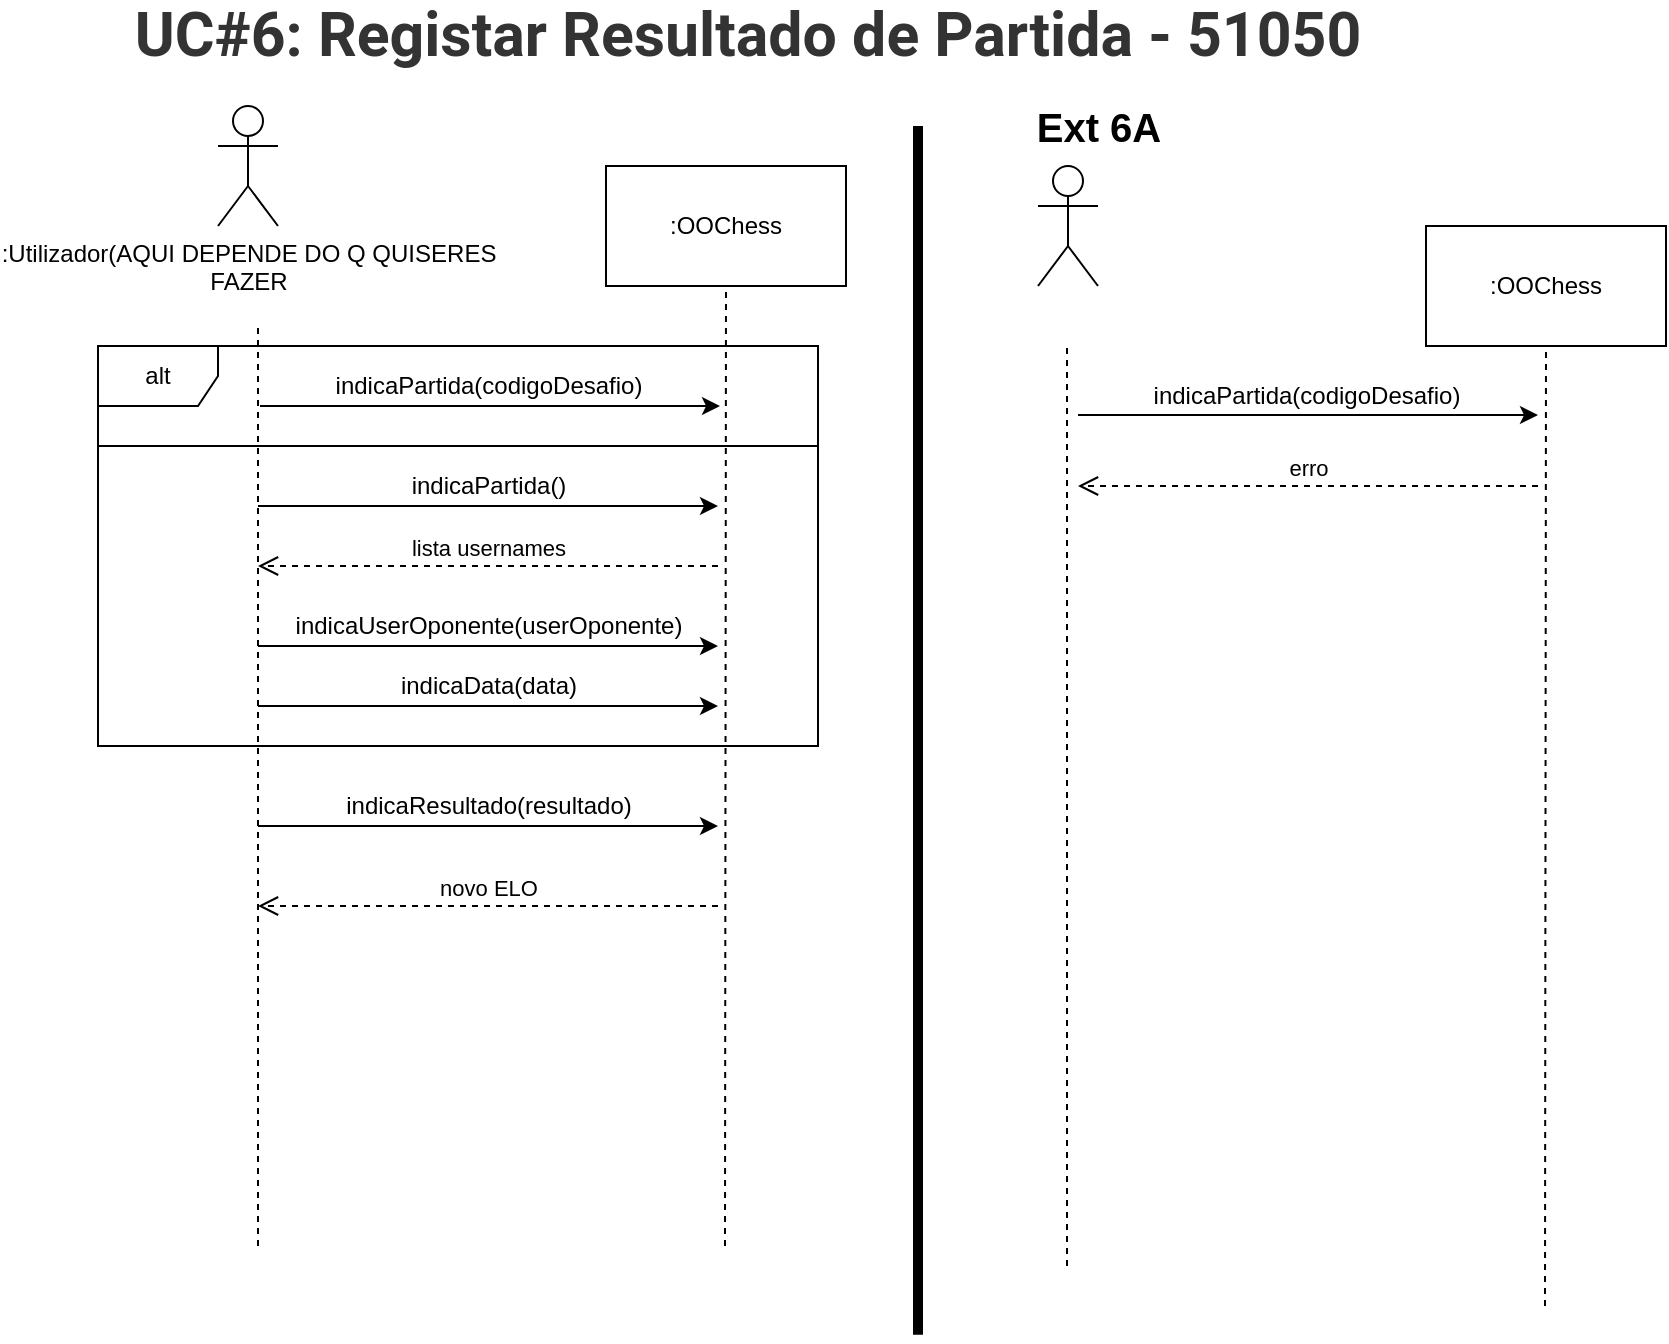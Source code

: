 <mxfile version="14.4.4" type="device"><diagram id="lAatPXI5rVU7KdKESi_a" name="UC6"><mxGraphModel dx="2329" dy="641" grid="1" gridSize="10" guides="1" tooltips="1" connect="1" arrows="1" fold="1" page="1" pageScale="1" pageWidth="827" pageHeight="1169" math="0" shadow="0"><root><mxCell id="0"/><mxCell id="1" parent="0"/><mxCell id="jlftb3fajzzuPo_1C0K0-31" value="alt" style="shape=umlFrame;whiteSpace=wrap;html=1;" vertex="1" parent="1"><mxGeometry x="40" y="190" width="360" height="50" as="geometry"/></mxCell><mxCell id="jlftb3fajzzuPo_1C0K0-34" value="" style="html=1;fillColor=none;" vertex="1" parent="1"><mxGeometry x="40" y="240" width="360" height="150" as="geometry"/></mxCell><mxCell id="jlftb3fajzzuPo_1C0K0-1" value="&lt;h2 id=&quot;yui_3_17_2_1_1615818344883_52&quot; style=&quot;box-sizing: border-box ; margin: 0px 0px 10px ; line-height: 1.2 ; font-size: 1.9rem ; color: rgb(51 , 51 , 51) ; font-family: &amp;#34;roboto&amp;#34; , sans-serif ; text-align: left&quot;&gt;UC#6: Registar Resultado de Partida - 51050&lt;/h2&gt;" style="text;html=1;strokeColor=none;fillColor=none;align=center;verticalAlign=middle;whiteSpace=wrap;rounded=0;" vertex="1" parent="1"><mxGeometry y="30" width="730" height="20" as="geometry"/></mxCell><mxCell id="jlftb3fajzzuPo_1C0K0-2" value=":Utilizador(AQUI DEPENDE DO Q QUISERES&lt;br&gt;FAZER" style="shape=umlActor;verticalLabelPosition=bottom;verticalAlign=top;html=1;outlineConnect=0;" vertex="1" parent="1"><mxGeometry x="100" y="70" width="30" height="60" as="geometry"/></mxCell><mxCell id="jlftb3fajzzuPo_1C0K0-3" value=":OOChess" style="rounded=0;whiteSpace=wrap;html=1;" vertex="1" parent="1"><mxGeometry x="294" y="100" width="120" height="60" as="geometry"/></mxCell><mxCell id="jlftb3fajzzuPo_1C0K0-10" value="" style="endArrow=none;dashed=1;html=1;" edge="1" parent="1"><mxGeometry width="50" height="50" relative="1" as="geometry"><mxPoint x="120" y="640" as="sourcePoint"/><mxPoint x="120" y="180" as="targetPoint"/></mxGeometry></mxCell><mxCell id="jlftb3fajzzuPo_1C0K0-11" value="" style="endArrow=none;dashed=1;html=1;entryX=0.5;entryY=1;entryDx=0;entryDy=0;" edge="1" parent="1" target="jlftb3fajzzuPo_1C0K0-3"><mxGeometry width="50" height="50" relative="1" as="geometry"><mxPoint x="353.5" y="640" as="sourcePoint"/><mxPoint x="353.5" y="180" as="targetPoint"/></mxGeometry></mxCell><mxCell id="jlftb3fajzzuPo_1C0K0-14" value="" style="endArrow=classic;html=1;" edge="1" parent="1"><mxGeometry width="50" height="50" relative="1" as="geometry"><mxPoint x="121" y="220" as="sourcePoint"/><mxPoint x="351" y="220" as="targetPoint"/></mxGeometry></mxCell><mxCell id="jlftb3fajzzuPo_1C0K0-15" value="indicaPartida(codigoDesafio)" style="text;html=1;align=center;verticalAlign=middle;resizable=0;points=[];autosize=1;" vertex="1" parent="1"><mxGeometry x="150" y="200" width="170" height="20" as="geometry"/></mxCell><mxCell id="jlftb3fajzzuPo_1C0K0-17" value="" style="endArrow=classic;html=1;" edge="1" parent="1"><mxGeometry width="50" height="50" relative="1" as="geometry"><mxPoint x="120" y="270" as="sourcePoint"/><mxPoint x="350" y="270" as="targetPoint"/></mxGeometry></mxCell><mxCell id="jlftb3fajzzuPo_1C0K0-20" value="indicaPartida()" style="text;html=1;align=center;verticalAlign=middle;resizable=0;points=[];autosize=1;" vertex="1" parent="1"><mxGeometry x="190" y="250" width="90" height="20" as="geometry"/></mxCell><mxCell id="jlftb3fajzzuPo_1C0K0-21" value="lista usernames" style="html=1;verticalAlign=bottom;endArrow=open;dashed=1;endSize=8;" edge="1" parent="1"><mxGeometry relative="1" as="geometry"><mxPoint x="350" y="300" as="sourcePoint"/><mxPoint x="120" y="300" as="targetPoint"/></mxGeometry></mxCell><mxCell id="jlftb3fajzzuPo_1C0K0-22" value="" style="endArrow=classic;html=1;" edge="1" parent="1"><mxGeometry width="50" height="50" relative="1" as="geometry"><mxPoint x="120" y="340" as="sourcePoint"/><mxPoint x="350" y="340" as="targetPoint"/></mxGeometry></mxCell><mxCell id="jlftb3fajzzuPo_1C0K0-23" value="indicaUserOponente(userOponente)" style="text;html=1;align=center;verticalAlign=middle;resizable=0;points=[];autosize=1;" vertex="1" parent="1"><mxGeometry x="130" y="320" width="210" height="20" as="geometry"/></mxCell><mxCell id="jlftb3fajzzuPo_1C0K0-24" value="" style="endArrow=classic;html=1;" edge="1" parent="1"><mxGeometry width="50" height="50" relative="1" as="geometry"><mxPoint x="120" y="370" as="sourcePoint"/><mxPoint x="350" y="370" as="targetPoint"/></mxGeometry></mxCell><mxCell id="jlftb3fajzzuPo_1C0K0-25" value="indicaData(data)" style="text;html=1;align=center;verticalAlign=middle;resizable=0;points=[];autosize=1;" vertex="1" parent="1"><mxGeometry x="185" y="350" width="100" height="20" as="geometry"/></mxCell><mxCell id="jlftb3fajzzuPo_1C0K0-27" value="" style="endArrow=classic;html=1;" edge="1" parent="1"><mxGeometry width="50" height="50" relative="1" as="geometry"><mxPoint x="120" y="430" as="sourcePoint"/><mxPoint x="350" y="430" as="targetPoint"/></mxGeometry></mxCell><mxCell id="jlftb3fajzzuPo_1C0K0-28" value="indicaResultado(resultado)" style="text;html=1;align=center;verticalAlign=middle;resizable=0;points=[];autosize=1;" vertex="1" parent="1"><mxGeometry x="155" y="410" width="160" height="20" as="geometry"/></mxCell><mxCell id="jlftb3fajzzuPo_1C0K0-29" value="novo ELO" style="html=1;verticalAlign=bottom;endArrow=open;dashed=1;endSize=8;" edge="1" parent="1"><mxGeometry relative="1" as="geometry"><mxPoint x="350" y="470" as="sourcePoint"/><mxPoint x="120" y="470" as="targetPoint"/></mxGeometry></mxCell><mxCell id="jlftb3fajzzuPo_1C0K0-36" value="&lt;b&gt;&lt;font style=&quot;font-size: 20px&quot;&gt;Ext 6A&lt;/font&gt;&lt;/b&gt;" style="text;html=1;align=center;verticalAlign=middle;resizable=0;points=[];autosize=1;" vertex="1" parent="1"><mxGeometry x="500" y="70" width="80" height="20" as="geometry"/></mxCell><mxCell id="jlftb3fajzzuPo_1C0K0-37" value="" style="shape=umlActor;verticalLabelPosition=bottom;verticalAlign=top;html=1;outlineConnect=0;" vertex="1" parent="1"><mxGeometry x="510" y="100" width="30" height="60" as="geometry"/></mxCell><mxCell id="jlftb3fajzzuPo_1C0K0-38" value=":OOChess" style="rounded=0;whiteSpace=wrap;html=1;" vertex="1" parent="1"><mxGeometry x="704" y="130" width="120" height="60" as="geometry"/></mxCell><mxCell id="jlftb3fajzzuPo_1C0K0-39" value="" style="endArrow=none;dashed=1;html=1;" edge="1" parent="1"><mxGeometry width="50" height="50" relative="1" as="geometry"><mxPoint x="524.5" y="650" as="sourcePoint"/><mxPoint x="524.5" y="190" as="targetPoint"/></mxGeometry></mxCell><mxCell id="jlftb3fajzzuPo_1C0K0-40" value="" style="endArrow=none;dashed=1;html=1;entryX=0.5;entryY=1;entryDx=0;entryDy=0;" edge="1" parent="1" target="jlftb3fajzzuPo_1C0K0-38"><mxGeometry width="50" height="50" relative="1" as="geometry"><mxPoint x="763.5" y="670" as="sourcePoint"/><mxPoint x="763.5" y="210" as="targetPoint"/></mxGeometry></mxCell><mxCell id="jlftb3fajzzuPo_1C0K0-41" value="" style="endArrow=classic;html=1;" edge="1" parent="1"><mxGeometry width="50" height="50" relative="1" as="geometry"><mxPoint x="530" y="224.5" as="sourcePoint"/><mxPoint x="760" y="224.5" as="targetPoint"/></mxGeometry></mxCell><mxCell id="jlftb3fajzzuPo_1C0K0-42" value="indicaPartida(codigoDesafio)" style="text;html=1;align=center;verticalAlign=middle;resizable=0;points=[];autosize=1;" vertex="1" parent="1"><mxGeometry x="559" y="204.5" width="170" height="20" as="geometry"/></mxCell><mxCell id="jlftb3fajzzuPo_1C0K0-43" value="erro" style="html=1;verticalAlign=bottom;endArrow=open;dashed=1;endSize=8;" edge="1" parent="1"><mxGeometry relative="1" as="geometry"><mxPoint x="760" y="260" as="sourcePoint"/><mxPoint x="530" y="260" as="targetPoint"/></mxGeometry></mxCell><mxCell id="jlftb3fajzzuPo_1C0K0-45" value="" style="endArrow=none;html=1;strokeWidth=5;" edge="1" parent="1"><mxGeometry width="50" height="50" relative="1" as="geometry"><mxPoint x="450" y="684.4" as="sourcePoint"/><mxPoint x="450" y="80" as="targetPoint"/></mxGeometry></mxCell></root></mxGraphModel></diagram></mxfile>